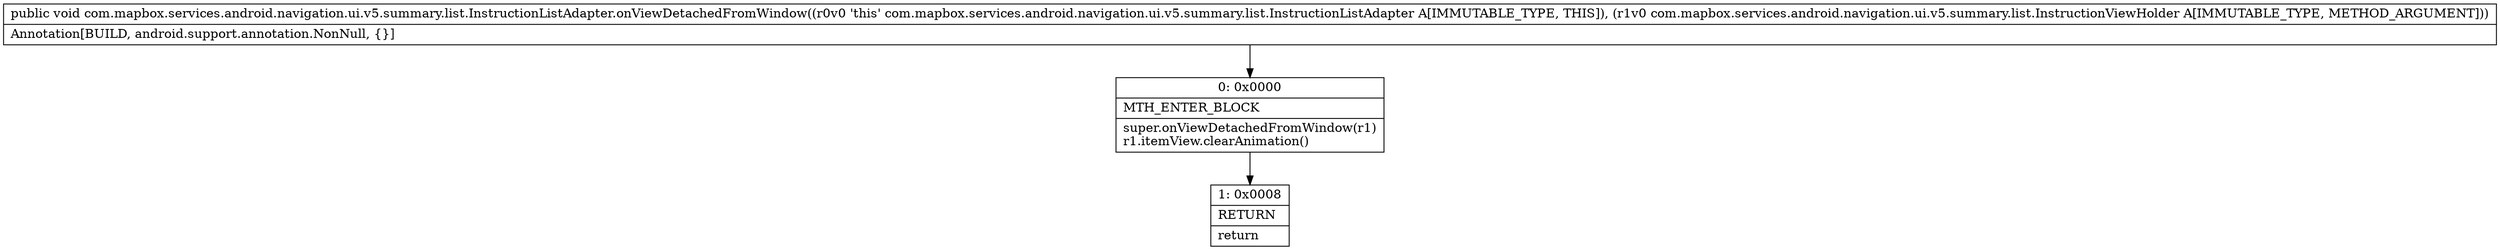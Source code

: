 digraph "CFG forcom.mapbox.services.android.navigation.ui.v5.summary.list.InstructionListAdapter.onViewDetachedFromWindow(Lcom\/mapbox\/services\/android\/navigation\/ui\/v5\/summary\/list\/InstructionViewHolder;)V" {
Node_0 [shape=record,label="{0\:\ 0x0000|MTH_ENTER_BLOCK\l|super.onViewDetachedFromWindow(r1)\lr1.itemView.clearAnimation()\l}"];
Node_1 [shape=record,label="{1\:\ 0x0008|RETURN\l|return\l}"];
MethodNode[shape=record,label="{public void com.mapbox.services.android.navigation.ui.v5.summary.list.InstructionListAdapter.onViewDetachedFromWindow((r0v0 'this' com.mapbox.services.android.navigation.ui.v5.summary.list.InstructionListAdapter A[IMMUTABLE_TYPE, THIS]), (r1v0 com.mapbox.services.android.navigation.ui.v5.summary.list.InstructionViewHolder A[IMMUTABLE_TYPE, METHOD_ARGUMENT]))  | Annotation[BUILD, android.support.annotation.NonNull, \{\}]\l}"];
MethodNode -> Node_0;
Node_0 -> Node_1;
}

